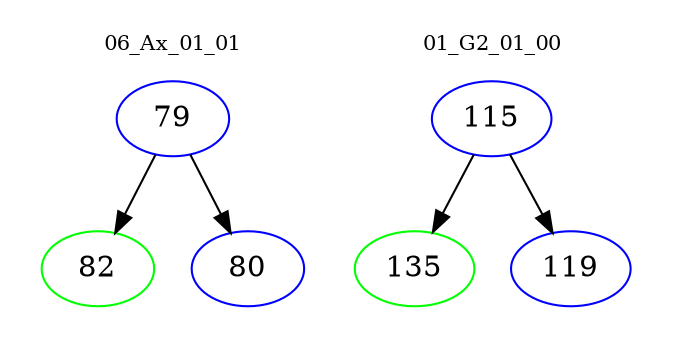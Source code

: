 digraph{
subgraph cluster_0 {
color = white
label = "06_Ax_01_01";
fontsize=10;
T0_79 [label="79", color="blue"]
T0_79 -> T0_82 [color="black"]
T0_82 [label="82", color="green"]
T0_79 -> T0_80 [color="black"]
T0_80 [label="80", color="blue"]
}
subgraph cluster_1 {
color = white
label = "01_G2_01_00";
fontsize=10;
T1_115 [label="115", color="blue"]
T1_115 -> T1_135 [color="black"]
T1_135 [label="135", color="green"]
T1_115 -> T1_119 [color="black"]
T1_119 [label="119", color="blue"]
}
}
